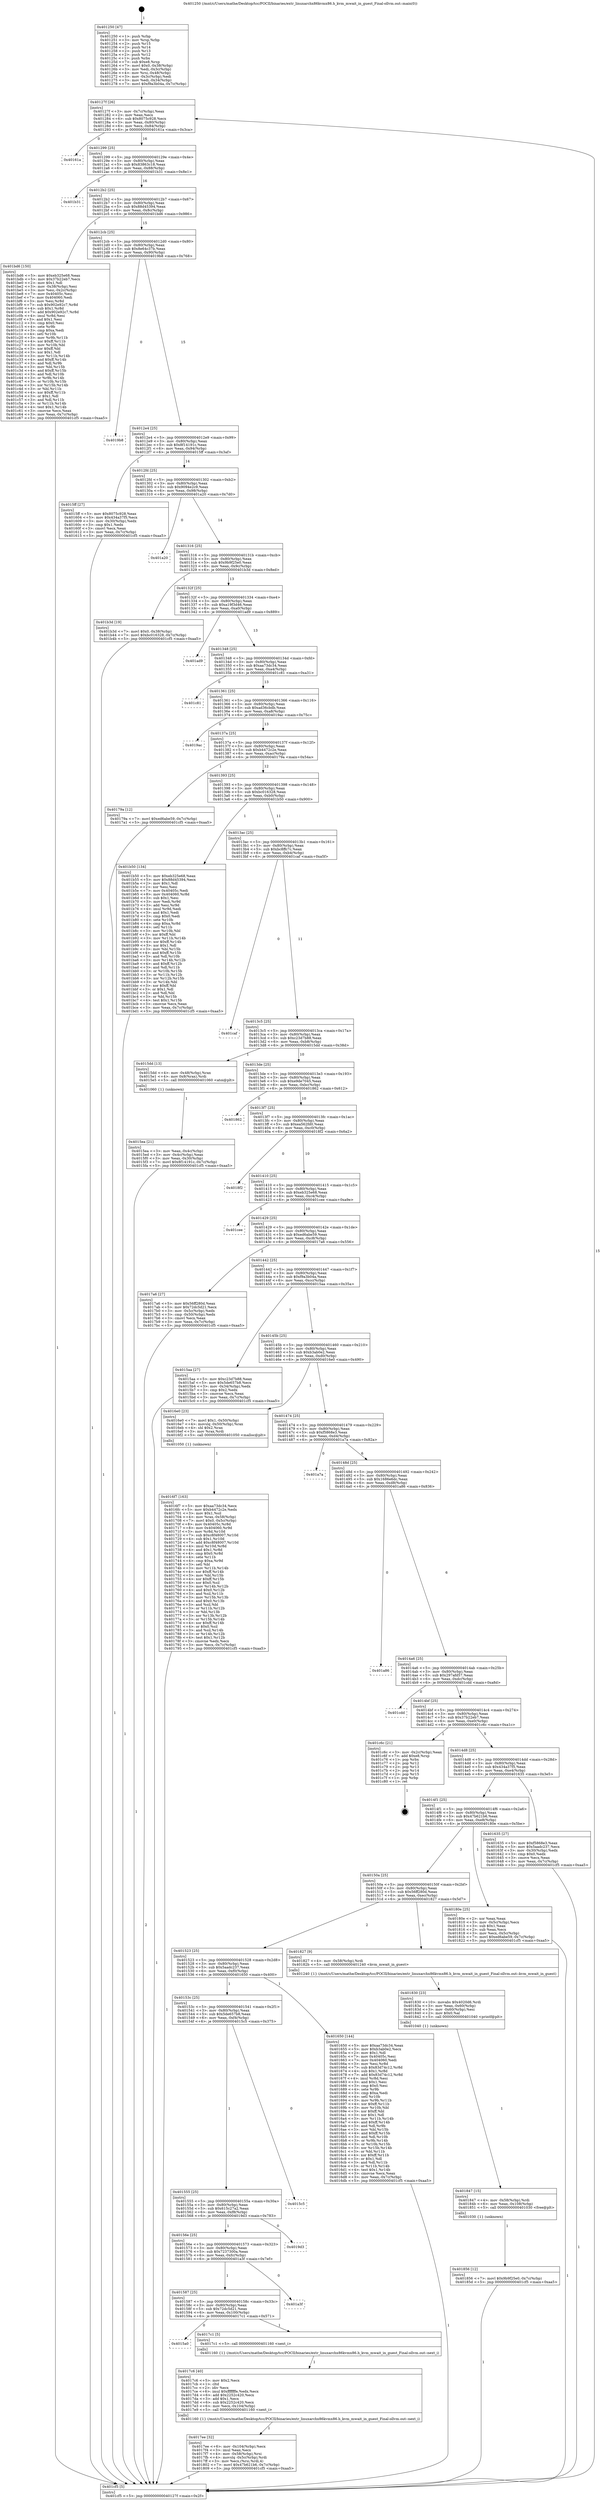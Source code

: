 digraph "0x401250" {
  label = "0x401250 (/mnt/c/Users/mathe/Desktop/tcc/POCII/binaries/extr_linuxarchx86kvmx86.h_kvm_mwait_in_guest_Final-ollvm.out::main(0))"
  labelloc = "t"
  node[shape=record]

  Entry [label="",width=0.3,height=0.3,shape=circle,fillcolor=black,style=filled]
  "0x40127f" [label="{
     0x40127f [26]\l
     | [instrs]\l
     &nbsp;&nbsp;0x40127f \<+3\>: mov -0x7c(%rbp),%eax\l
     &nbsp;&nbsp;0x401282 \<+2\>: mov %eax,%ecx\l
     &nbsp;&nbsp;0x401284 \<+6\>: sub $0x8075c928,%ecx\l
     &nbsp;&nbsp;0x40128a \<+3\>: mov %eax,-0x80(%rbp)\l
     &nbsp;&nbsp;0x40128d \<+6\>: mov %ecx,-0x84(%rbp)\l
     &nbsp;&nbsp;0x401293 \<+6\>: je 000000000040161a \<main+0x3ca\>\l
  }"]
  "0x40161a" [label="{
     0x40161a\l
  }", style=dashed]
  "0x401299" [label="{
     0x401299 [25]\l
     | [instrs]\l
     &nbsp;&nbsp;0x401299 \<+5\>: jmp 000000000040129e \<main+0x4e\>\l
     &nbsp;&nbsp;0x40129e \<+3\>: mov -0x80(%rbp),%eax\l
     &nbsp;&nbsp;0x4012a1 \<+5\>: sub $0x83863c18,%eax\l
     &nbsp;&nbsp;0x4012a6 \<+6\>: mov %eax,-0x88(%rbp)\l
     &nbsp;&nbsp;0x4012ac \<+6\>: je 0000000000401b31 \<main+0x8e1\>\l
  }"]
  Exit [label="",width=0.3,height=0.3,shape=circle,fillcolor=black,style=filled,peripheries=2]
  "0x401b31" [label="{
     0x401b31\l
  }", style=dashed]
  "0x4012b2" [label="{
     0x4012b2 [25]\l
     | [instrs]\l
     &nbsp;&nbsp;0x4012b2 \<+5\>: jmp 00000000004012b7 \<main+0x67\>\l
     &nbsp;&nbsp;0x4012b7 \<+3\>: mov -0x80(%rbp),%eax\l
     &nbsp;&nbsp;0x4012ba \<+5\>: sub $0x88d45394,%eax\l
     &nbsp;&nbsp;0x4012bf \<+6\>: mov %eax,-0x8c(%rbp)\l
     &nbsp;&nbsp;0x4012c5 \<+6\>: je 0000000000401bd6 \<main+0x986\>\l
  }"]
  "0x401856" [label="{
     0x401856 [12]\l
     | [instrs]\l
     &nbsp;&nbsp;0x401856 \<+7\>: movl $0x9b9f25e0,-0x7c(%rbp)\l
     &nbsp;&nbsp;0x40185d \<+5\>: jmp 0000000000401cf5 \<main+0xaa5\>\l
  }"]
  "0x401bd6" [label="{
     0x401bd6 [150]\l
     | [instrs]\l
     &nbsp;&nbsp;0x401bd6 \<+5\>: mov $0xeb325e68,%eax\l
     &nbsp;&nbsp;0x401bdb \<+5\>: mov $0x37b22eb7,%ecx\l
     &nbsp;&nbsp;0x401be0 \<+2\>: mov $0x1,%dl\l
     &nbsp;&nbsp;0x401be2 \<+3\>: mov -0x38(%rbp),%esi\l
     &nbsp;&nbsp;0x401be5 \<+3\>: mov %esi,-0x2c(%rbp)\l
     &nbsp;&nbsp;0x401be8 \<+7\>: mov 0x40405c,%esi\l
     &nbsp;&nbsp;0x401bef \<+7\>: mov 0x404060,%edi\l
     &nbsp;&nbsp;0x401bf6 \<+3\>: mov %esi,%r8d\l
     &nbsp;&nbsp;0x401bf9 \<+7\>: sub $0x902e92c7,%r8d\l
     &nbsp;&nbsp;0x401c00 \<+4\>: sub $0x1,%r8d\l
     &nbsp;&nbsp;0x401c04 \<+7\>: add $0x902e92c7,%r8d\l
     &nbsp;&nbsp;0x401c0b \<+4\>: imul %r8d,%esi\l
     &nbsp;&nbsp;0x401c0f \<+3\>: and $0x1,%esi\l
     &nbsp;&nbsp;0x401c12 \<+3\>: cmp $0x0,%esi\l
     &nbsp;&nbsp;0x401c15 \<+4\>: sete %r9b\l
     &nbsp;&nbsp;0x401c19 \<+3\>: cmp $0xa,%edi\l
     &nbsp;&nbsp;0x401c1c \<+4\>: setl %r10b\l
     &nbsp;&nbsp;0x401c20 \<+3\>: mov %r9b,%r11b\l
     &nbsp;&nbsp;0x401c23 \<+4\>: xor $0xff,%r11b\l
     &nbsp;&nbsp;0x401c27 \<+3\>: mov %r10b,%bl\l
     &nbsp;&nbsp;0x401c2a \<+3\>: xor $0xff,%bl\l
     &nbsp;&nbsp;0x401c2d \<+3\>: xor $0x1,%dl\l
     &nbsp;&nbsp;0x401c30 \<+3\>: mov %r11b,%r14b\l
     &nbsp;&nbsp;0x401c33 \<+4\>: and $0xff,%r14b\l
     &nbsp;&nbsp;0x401c37 \<+3\>: and %dl,%r9b\l
     &nbsp;&nbsp;0x401c3a \<+3\>: mov %bl,%r15b\l
     &nbsp;&nbsp;0x401c3d \<+4\>: and $0xff,%r15b\l
     &nbsp;&nbsp;0x401c41 \<+3\>: and %dl,%r10b\l
     &nbsp;&nbsp;0x401c44 \<+3\>: or %r9b,%r14b\l
     &nbsp;&nbsp;0x401c47 \<+3\>: or %r10b,%r15b\l
     &nbsp;&nbsp;0x401c4a \<+3\>: xor %r15b,%r14b\l
     &nbsp;&nbsp;0x401c4d \<+3\>: or %bl,%r11b\l
     &nbsp;&nbsp;0x401c50 \<+4\>: xor $0xff,%r11b\l
     &nbsp;&nbsp;0x401c54 \<+3\>: or $0x1,%dl\l
     &nbsp;&nbsp;0x401c57 \<+3\>: and %dl,%r11b\l
     &nbsp;&nbsp;0x401c5a \<+3\>: or %r11b,%r14b\l
     &nbsp;&nbsp;0x401c5d \<+4\>: test $0x1,%r14b\l
     &nbsp;&nbsp;0x401c61 \<+3\>: cmovne %ecx,%eax\l
     &nbsp;&nbsp;0x401c64 \<+3\>: mov %eax,-0x7c(%rbp)\l
     &nbsp;&nbsp;0x401c67 \<+5\>: jmp 0000000000401cf5 \<main+0xaa5\>\l
  }"]
  "0x4012cb" [label="{
     0x4012cb [25]\l
     | [instrs]\l
     &nbsp;&nbsp;0x4012cb \<+5\>: jmp 00000000004012d0 \<main+0x80\>\l
     &nbsp;&nbsp;0x4012d0 \<+3\>: mov -0x80(%rbp),%eax\l
     &nbsp;&nbsp;0x4012d3 \<+5\>: sub $0x8e64c37b,%eax\l
     &nbsp;&nbsp;0x4012d8 \<+6\>: mov %eax,-0x90(%rbp)\l
     &nbsp;&nbsp;0x4012de \<+6\>: je 00000000004019b8 \<main+0x768\>\l
  }"]
  "0x401847" [label="{
     0x401847 [15]\l
     | [instrs]\l
     &nbsp;&nbsp;0x401847 \<+4\>: mov -0x58(%rbp),%rdi\l
     &nbsp;&nbsp;0x40184b \<+6\>: mov %eax,-0x108(%rbp)\l
     &nbsp;&nbsp;0x401851 \<+5\>: call 0000000000401030 \<free@plt\>\l
     | [calls]\l
     &nbsp;&nbsp;0x401030 \{1\} (unknown)\l
  }"]
  "0x4019b8" [label="{
     0x4019b8\l
  }", style=dashed]
  "0x4012e4" [label="{
     0x4012e4 [25]\l
     | [instrs]\l
     &nbsp;&nbsp;0x4012e4 \<+5\>: jmp 00000000004012e9 \<main+0x99\>\l
     &nbsp;&nbsp;0x4012e9 \<+3\>: mov -0x80(%rbp),%eax\l
     &nbsp;&nbsp;0x4012ec \<+5\>: sub $0x8f14191c,%eax\l
     &nbsp;&nbsp;0x4012f1 \<+6\>: mov %eax,-0x94(%rbp)\l
     &nbsp;&nbsp;0x4012f7 \<+6\>: je 00000000004015ff \<main+0x3af\>\l
  }"]
  "0x401830" [label="{
     0x401830 [23]\l
     | [instrs]\l
     &nbsp;&nbsp;0x401830 \<+10\>: movabs $0x4020d6,%rdi\l
     &nbsp;&nbsp;0x40183a \<+3\>: mov %eax,-0x60(%rbp)\l
     &nbsp;&nbsp;0x40183d \<+3\>: mov -0x60(%rbp),%esi\l
     &nbsp;&nbsp;0x401840 \<+2\>: mov $0x0,%al\l
     &nbsp;&nbsp;0x401842 \<+5\>: call 0000000000401040 \<printf@plt\>\l
     | [calls]\l
     &nbsp;&nbsp;0x401040 \{1\} (unknown)\l
  }"]
  "0x4015ff" [label="{
     0x4015ff [27]\l
     | [instrs]\l
     &nbsp;&nbsp;0x4015ff \<+5\>: mov $0x8075c928,%eax\l
     &nbsp;&nbsp;0x401604 \<+5\>: mov $0x434a37f5,%ecx\l
     &nbsp;&nbsp;0x401609 \<+3\>: mov -0x30(%rbp),%edx\l
     &nbsp;&nbsp;0x40160c \<+3\>: cmp $0x1,%edx\l
     &nbsp;&nbsp;0x40160f \<+3\>: cmovl %ecx,%eax\l
     &nbsp;&nbsp;0x401612 \<+3\>: mov %eax,-0x7c(%rbp)\l
     &nbsp;&nbsp;0x401615 \<+5\>: jmp 0000000000401cf5 \<main+0xaa5\>\l
  }"]
  "0x4012fd" [label="{
     0x4012fd [25]\l
     | [instrs]\l
     &nbsp;&nbsp;0x4012fd \<+5\>: jmp 0000000000401302 \<main+0xb2\>\l
     &nbsp;&nbsp;0x401302 \<+3\>: mov -0x80(%rbp),%eax\l
     &nbsp;&nbsp;0x401305 \<+5\>: sub $0x9094e2c9,%eax\l
     &nbsp;&nbsp;0x40130a \<+6\>: mov %eax,-0x98(%rbp)\l
     &nbsp;&nbsp;0x401310 \<+6\>: je 0000000000401a20 \<main+0x7d0\>\l
  }"]
  "0x4017ee" [label="{
     0x4017ee [32]\l
     | [instrs]\l
     &nbsp;&nbsp;0x4017ee \<+6\>: mov -0x104(%rbp),%ecx\l
     &nbsp;&nbsp;0x4017f4 \<+3\>: imul %eax,%ecx\l
     &nbsp;&nbsp;0x4017f7 \<+4\>: mov -0x58(%rbp),%rsi\l
     &nbsp;&nbsp;0x4017fb \<+4\>: movslq -0x5c(%rbp),%rdi\l
     &nbsp;&nbsp;0x4017ff \<+3\>: mov %ecx,(%rsi,%rdi,4)\l
     &nbsp;&nbsp;0x401802 \<+7\>: movl $0x47b621b6,-0x7c(%rbp)\l
     &nbsp;&nbsp;0x401809 \<+5\>: jmp 0000000000401cf5 \<main+0xaa5\>\l
  }"]
  "0x401a20" [label="{
     0x401a20\l
  }", style=dashed]
  "0x401316" [label="{
     0x401316 [25]\l
     | [instrs]\l
     &nbsp;&nbsp;0x401316 \<+5\>: jmp 000000000040131b \<main+0xcb\>\l
     &nbsp;&nbsp;0x40131b \<+3\>: mov -0x80(%rbp),%eax\l
     &nbsp;&nbsp;0x40131e \<+5\>: sub $0x9b9f25e0,%eax\l
     &nbsp;&nbsp;0x401323 \<+6\>: mov %eax,-0x9c(%rbp)\l
     &nbsp;&nbsp;0x401329 \<+6\>: je 0000000000401b3d \<main+0x8ed\>\l
  }"]
  "0x4017c6" [label="{
     0x4017c6 [40]\l
     | [instrs]\l
     &nbsp;&nbsp;0x4017c6 \<+5\>: mov $0x2,%ecx\l
     &nbsp;&nbsp;0x4017cb \<+1\>: cltd\l
     &nbsp;&nbsp;0x4017cc \<+2\>: idiv %ecx\l
     &nbsp;&nbsp;0x4017ce \<+6\>: imul $0xfffffffe,%edx,%ecx\l
     &nbsp;&nbsp;0x4017d4 \<+6\>: add $0x2252c420,%ecx\l
     &nbsp;&nbsp;0x4017da \<+3\>: add $0x1,%ecx\l
     &nbsp;&nbsp;0x4017dd \<+6\>: sub $0x2252c420,%ecx\l
     &nbsp;&nbsp;0x4017e3 \<+6\>: mov %ecx,-0x104(%rbp)\l
     &nbsp;&nbsp;0x4017e9 \<+5\>: call 0000000000401160 \<next_i\>\l
     | [calls]\l
     &nbsp;&nbsp;0x401160 \{1\} (/mnt/c/Users/mathe/Desktop/tcc/POCII/binaries/extr_linuxarchx86kvmx86.h_kvm_mwait_in_guest_Final-ollvm.out::next_i)\l
  }"]
  "0x401b3d" [label="{
     0x401b3d [19]\l
     | [instrs]\l
     &nbsp;&nbsp;0x401b3d \<+7\>: movl $0x0,-0x38(%rbp)\l
     &nbsp;&nbsp;0x401b44 \<+7\>: movl $0xbc016328,-0x7c(%rbp)\l
     &nbsp;&nbsp;0x401b4b \<+5\>: jmp 0000000000401cf5 \<main+0xaa5\>\l
  }"]
  "0x40132f" [label="{
     0x40132f [25]\l
     | [instrs]\l
     &nbsp;&nbsp;0x40132f \<+5\>: jmp 0000000000401334 \<main+0xe4\>\l
     &nbsp;&nbsp;0x401334 \<+3\>: mov -0x80(%rbp),%eax\l
     &nbsp;&nbsp;0x401337 \<+5\>: sub $0xa19f3d46,%eax\l
     &nbsp;&nbsp;0x40133c \<+6\>: mov %eax,-0xa0(%rbp)\l
     &nbsp;&nbsp;0x401342 \<+6\>: je 0000000000401ad9 \<main+0x889\>\l
  }"]
  "0x4015a0" [label="{
     0x4015a0\l
  }", style=dashed]
  "0x401ad9" [label="{
     0x401ad9\l
  }", style=dashed]
  "0x401348" [label="{
     0x401348 [25]\l
     | [instrs]\l
     &nbsp;&nbsp;0x401348 \<+5\>: jmp 000000000040134d \<main+0xfd\>\l
     &nbsp;&nbsp;0x40134d \<+3\>: mov -0x80(%rbp),%eax\l
     &nbsp;&nbsp;0x401350 \<+5\>: sub $0xaa73dc34,%eax\l
     &nbsp;&nbsp;0x401355 \<+6\>: mov %eax,-0xa4(%rbp)\l
     &nbsp;&nbsp;0x40135b \<+6\>: je 0000000000401c81 \<main+0xa31\>\l
  }"]
  "0x4017c1" [label="{
     0x4017c1 [5]\l
     | [instrs]\l
     &nbsp;&nbsp;0x4017c1 \<+5\>: call 0000000000401160 \<next_i\>\l
     | [calls]\l
     &nbsp;&nbsp;0x401160 \{1\} (/mnt/c/Users/mathe/Desktop/tcc/POCII/binaries/extr_linuxarchx86kvmx86.h_kvm_mwait_in_guest_Final-ollvm.out::next_i)\l
  }"]
  "0x401c81" [label="{
     0x401c81\l
  }", style=dashed]
  "0x401361" [label="{
     0x401361 [25]\l
     | [instrs]\l
     &nbsp;&nbsp;0x401361 \<+5\>: jmp 0000000000401366 \<main+0x116\>\l
     &nbsp;&nbsp;0x401366 \<+3\>: mov -0x80(%rbp),%eax\l
     &nbsp;&nbsp;0x401369 \<+5\>: sub $0xad36cbdb,%eax\l
     &nbsp;&nbsp;0x40136e \<+6\>: mov %eax,-0xa8(%rbp)\l
     &nbsp;&nbsp;0x401374 \<+6\>: je 00000000004019ac \<main+0x75c\>\l
  }"]
  "0x401587" [label="{
     0x401587 [25]\l
     | [instrs]\l
     &nbsp;&nbsp;0x401587 \<+5\>: jmp 000000000040158c \<main+0x33c\>\l
     &nbsp;&nbsp;0x40158c \<+3\>: mov -0x80(%rbp),%eax\l
     &nbsp;&nbsp;0x40158f \<+5\>: sub $0x72dc5d21,%eax\l
     &nbsp;&nbsp;0x401594 \<+6\>: mov %eax,-0x100(%rbp)\l
     &nbsp;&nbsp;0x40159a \<+6\>: je 00000000004017c1 \<main+0x571\>\l
  }"]
  "0x4019ac" [label="{
     0x4019ac\l
  }", style=dashed]
  "0x40137a" [label="{
     0x40137a [25]\l
     | [instrs]\l
     &nbsp;&nbsp;0x40137a \<+5\>: jmp 000000000040137f \<main+0x12f\>\l
     &nbsp;&nbsp;0x40137f \<+3\>: mov -0x80(%rbp),%eax\l
     &nbsp;&nbsp;0x401382 \<+5\>: sub $0xb4472c2e,%eax\l
     &nbsp;&nbsp;0x401387 \<+6\>: mov %eax,-0xac(%rbp)\l
     &nbsp;&nbsp;0x40138d \<+6\>: je 000000000040179a \<main+0x54a\>\l
  }"]
  "0x401a3f" [label="{
     0x401a3f\l
  }", style=dashed]
  "0x40179a" [label="{
     0x40179a [12]\l
     | [instrs]\l
     &nbsp;&nbsp;0x40179a \<+7\>: movl $0xed6abe59,-0x7c(%rbp)\l
     &nbsp;&nbsp;0x4017a1 \<+5\>: jmp 0000000000401cf5 \<main+0xaa5\>\l
  }"]
  "0x401393" [label="{
     0x401393 [25]\l
     | [instrs]\l
     &nbsp;&nbsp;0x401393 \<+5\>: jmp 0000000000401398 \<main+0x148\>\l
     &nbsp;&nbsp;0x401398 \<+3\>: mov -0x80(%rbp),%eax\l
     &nbsp;&nbsp;0x40139b \<+5\>: sub $0xbc016328,%eax\l
     &nbsp;&nbsp;0x4013a0 \<+6\>: mov %eax,-0xb0(%rbp)\l
     &nbsp;&nbsp;0x4013a6 \<+6\>: je 0000000000401b50 \<main+0x900\>\l
  }"]
  "0x40156e" [label="{
     0x40156e [25]\l
     | [instrs]\l
     &nbsp;&nbsp;0x40156e \<+5\>: jmp 0000000000401573 \<main+0x323\>\l
     &nbsp;&nbsp;0x401573 \<+3\>: mov -0x80(%rbp),%eax\l
     &nbsp;&nbsp;0x401576 \<+5\>: sub $0x7237300a,%eax\l
     &nbsp;&nbsp;0x40157b \<+6\>: mov %eax,-0xfc(%rbp)\l
     &nbsp;&nbsp;0x401581 \<+6\>: je 0000000000401a3f \<main+0x7ef\>\l
  }"]
  "0x401b50" [label="{
     0x401b50 [134]\l
     | [instrs]\l
     &nbsp;&nbsp;0x401b50 \<+5\>: mov $0xeb325e68,%eax\l
     &nbsp;&nbsp;0x401b55 \<+5\>: mov $0x88d45394,%ecx\l
     &nbsp;&nbsp;0x401b5a \<+2\>: mov $0x1,%dl\l
     &nbsp;&nbsp;0x401b5c \<+2\>: xor %esi,%esi\l
     &nbsp;&nbsp;0x401b5e \<+7\>: mov 0x40405c,%edi\l
     &nbsp;&nbsp;0x401b65 \<+8\>: mov 0x404060,%r8d\l
     &nbsp;&nbsp;0x401b6d \<+3\>: sub $0x1,%esi\l
     &nbsp;&nbsp;0x401b70 \<+3\>: mov %edi,%r9d\l
     &nbsp;&nbsp;0x401b73 \<+3\>: add %esi,%r9d\l
     &nbsp;&nbsp;0x401b76 \<+4\>: imul %r9d,%edi\l
     &nbsp;&nbsp;0x401b7a \<+3\>: and $0x1,%edi\l
     &nbsp;&nbsp;0x401b7d \<+3\>: cmp $0x0,%edi\l
     &nbsp;&nbsp;0x401b80 \<+4\>: sete %r10b\l
     &nbsp;&nbsp;0x401b84 \<+4\>: cmp $0xa,%r8d\l
     &nbsp;&nbsp;0x401b88 \<+4\>: setl %r11b\l
     &nbsp;&nbsp;0x401b8c \<+3\>: mov %r10b,%bl\l
     &nbsp;&nbsp;0x401b8f \<+3\>: xor $0xff,%bl\l
     &nbsp;&nbsp;0x401b92 \<+3\>: mov %r11b,%r14b\l
     &nbsp;&nbsp;0x401b95 \<+4\>: xor $0xff,%r14b\l
     &nbsp;&nbsp;0x401b99 \<+3\>: xor $0x1,%dl\l
     &nbsp;&nbsp;0x401b9c \<+3\>: mov %bl,%r15b\l
     &nbsp;&nbsp;0x401b9f \<+4\>: and $0xff,%r15b\l
     &nbsp;&nbsp;0x401ba3 \<+3\>: and %dl,%r10b\l
     &nbsp;&nbsp;0x401ba6 \<+3\>: mov %r14b,%r12b\l
     &nbsp;&nbsp;0x401ba9 \<+4\>: and $0xff,%r12b\l
     &nbsp;&nbsp;0x401bad \<+3\>: and %dl,%r11b\l
     &nbsp;&nbsp;0x401bb0 \<+3\>: or %r10b,%r15b\l
     &nbsp;&nbsp;0x401bb3 \<+3\>: or %r11b,%r12b\l
     &nbsp;&nbsp;0x401bb6 \<+3\>: xor %r12b,%r15b\l
     &nbsp;&nbsp;0x401bb9 \<+3\>: or %r14b,%bl\l
     &nbsp;&nbsp;0x401bbc \<+3\>: xor $0xff,%bl\l
     &nbsp;&nbsp;0x401bbf \<+3\>: or $0x1,%dl\l
     &nbsp;&nbsp;0x401bc2 \<+2\>: and %dl,%bl\l
     &nbsp;&nbsp;0x401bc4 \<+3\>: or %bl,%r15b\l
     &nbsp;&nbsp;0x401bc7 \<+4\>: test $0x1,%r15b\l
     &nbsp;&nbsp;0x401bcb \<+3\>: cmovne %ecx,%eax\l
     &nbsp;&nbsp;0x401bce \<+3\>: mov %eax,-0x7c(%rbp)\l
     &nbsp;&nbsp;0x401bd1 \<+5\>: jmp 0000000000401cf5 \<main+0xaa5\>\l
  }"]
  "0x4013ac" [label="{
     0x4013ac [25]\l
     | [instrs]\l
     &nbsp;&nbsp;0x4013ac \<+5\>: jmp 00000000004013b1 \<main+0x161\>\l
     &nbsp;&nbsp;0x4013b1 \<+3\>: mov -0x80(%rbp),%eax\l
     &nbsp;&nbsp;0x4013b4 \<+5\>: sub $0xbc8ffc7c,%eax\l
     &nbsp;&nbsp;0x4013b9 \<+6\>: mov %eax,-0xb4(%rbp)\l
     &nbsp;&nbsp;0x4013bf \<+6\>: je 0000000000401caf \<main+0xa5f\>\l
  }"]
  "0x4019d3" [label="{
     0x4019d3\l
  }", style=dashed]
  "0x401caf" [label="{
     0x401caf\l
  }", style=dashed]
  "0x4013c5" [label="{
     0x4013c5 [25]\l
     | [instrs]\l
     &nbsp;&nbsp;0x4013c5 \<+5\>: jmp 00000000004013ca \<main+0x17a\>\l
     &nbsp;&nbsp;0x4013ca \<+3\>: mov -0x80(%rbp),%eax\l
     &nbsp;&nbsp;0x4013cd \<+5\>: sub $0xc23d7b88,%eax\l
     &nbsp;&nbsp;0x4013d2 \<+6\>: mov %eax,-0xb8(%rbp)\l
     &nbsp;&nbsp;0x4013d8 \<+6\>: je 00000000004015dd \<main+0x38d\>\l
  }"]
  "0x401555" [label="{
     0x401555 [25]\l
     | [instrs]\l
     &nbsp;&nbsp;0x401555 \<+5\>: jmp 000000000040155a \<main+0x30a\>\l
     &nbsp;&nbsp;0x40155a \<+3\>: mov -0x80(%rbp),%eax\l
     &nbsp;&nbsp;0x40155d \<+5\>: sub $0x615c27a2,%eax\l
     &nbsp;&nbsp;0x401562 \<+6\>: mov %eax,-0xf8(%rbp)\l
     &nbsp;&nbsp;0x401568 \<+6\>: je 00000000004019d3 \<main+0x783\>\l
  }"]
  "0x4015dd" [label="{
     0x4015dd [13]\l
     | [instrs]\l
     &nbsp;&nbsp;0x4015dd \<+4\>: mov -0x48(%rbp),%rax\l
     &nbsp;&nbsp;0x4015e1 \<+4\>: mov 0x8(%rax),%rdi\l
     &nbsp;&nbsp;0x4015e5 \<+5\>: call 0000000000401060 \<atoi@plt\>\l
     | [calls]\l
     &nbsp;&nbsp;0x401060 \{1\} (unknown)\l
  }"]
  "0x4013de" [label="{
     0x4013de [25]\l
     | [instrs]\l
     &nbsp;&nbsp;0x4013de \<+5\>: jmp 00000000004013e3 \<main+0x193\>\l
     &nbsp;&nbsp;0x4013e3 \<+3\>: mov -0x80(%rbp),%eax\l
     &nbsp;&nbsp;0x4013e6 \<+5\>: sub $0xe9de7045,%eax\l
     &nbsp;&nbsp;0x4013eb \<+6\>: mov %eax,-0xbc(%rbp)\l
     &nbsp;&nbsp;0x4013f1 \<+6\>: je 0000000000401862 \<main+0x612\>\l
  }"]
  "0x4015c5" [label="{
     0x4015c5\l
  }", style=dashed]
  "0x401862" [label="{
     0x401862\l
  }", style=dashed]
  "0x4013f7" [label="{
     0x4013f7 [25]\l
     | [instrs]\l
     &nbsp;&nbsp;0x4013f7 \<+5\>: jmp 00000000004013fc \<main+0x1ac\>\l
     &nbsp;&nbsp;0x4013fc \<+3\>: mov -0x80(%rbp),%eax\l
     &nbsp;&nbsp;0x4013ff \<+5\>: sub $0xea562fd0,%eax\l
     &nbsp;&nbsp;0x401404 \<+6\>: mov %eax,-0xc0(%rbp)\l
     &nbsp;&nbsp;0x40140a \<+6\>: je 00000000004018f2 \<main+0x6a2\>\l
  }"]
  "0x4016f7" [label="{
     0x4016f7 [163]\l
     | [instrs]\l
     &nbsp;&nbsp;0x4016f7 \<+5\>: mov $0xaa73dc34,%ecx\l
     &nbsp;&nbsp;0x4016fc \<+5\>: mov $0xb4472c2e,%edx\l
     &nbsp;&nbsp;0x401701 \<+3\>: mov $0x1,%sil\l
     &nbsp;&nbsp;0x401704 \<+4\>: mov %rax,-0x58(%rbp)\l
     &nbsp;&nbsp;0x401708 \<+7\>: movl $0x0,-0x5c(%rbp)\l
     &nbsp;&nbsp;0x40170f \<+8\>: mov 0x40405c,%r8d\l
     &nbsp;&nbsp;0x401717 \<+8\>: mov 0x404060,%r9d\l
     &nbsp;&nbsp;0x40171f \<+3\>: mov %r8d,%r10d\l
     &nbsp;&nbsp;0x401722 \<+7\>: sub $0xc8f48007,%r10d\l
     &nbsp;&nbsp;0x401729 \<+4\>: sub $0x1,%r10d\l
     &nbsp;&nbsp;0x40172d \<+7\>: add $0xc8f48007,%r10d\l
     &nbsp;&nbsp;0x401734 \<+4\>: imul %r10d,%r8d\l
     &nbsp;&nbsp;0x401738 \<+4\>: and $0x1,%r8d\l
     &nbsp;&nbsp;0x40173c \<+4\>: cmp $0x0,%r8d\l
     &nbsp;&nbsp;0x401740 \<+4\>: sete %r11b\l
     &nbsp;&nbsp;0x401744 \<+4\>: cmp $0xa,%r9d\l
     &nbsp;&nbsp;0x401748 \<+3\>: setl %bl\l
     &nbsp;&nbsp;0x40174b \<+3\>: mov %r11b,%r14b\l
     &nbsp;&nbsp;0x40174e \<+4\>: xor $0xff,%r14b\l
     &nbsp;&nbsp;0x401752 \<+3\>: mov %bl,%r15b\l
     &nbsp;&nbsp;0x401755 \<+4\>: xor $0xff,%r15b\l
     &nbsp;&nbsp;0x401759 \<+4\>: xor $0x0,%sil\l
     &nbsp;&nbsp;0x40175d \<+3\>: mov %r14b,%r12b\l
     &nbsp;&nbsp;0x401760 \<+4\>: and $0x0,%r12b\l
     &nbsp;&nbsp;0x401764 \<+3\>: and %sil,%r11b\l
     &nbsp;&nbsp;0x401767 \<+3\>: mov %r15b,%r13b\l
     &nbsp;&nbsp;0x40176a \<+4\>: and $0x0,%r13b\l
     &nbsp;&nbsp;0x40176e \<+3\>: and %sil,%bl\l
     &nbsp;&nbsp;0x401771 \<+3\>: or %r11b,%r12b\l
     &nbsp;&nbsp;0x401774 \<+3\>: or %bl,%r13b\l
     &nbsp;&nbsp;0x401777 \<+3\>: xor %r13b,%r12b\l
     &nbsp;&nbsp;0x40177a \<+3\>: or %r15b,%r14b\l
     &nbsp;&nbsp;0x40177d \<+4\>: xor $0xff,%r14b\l
     &nbsp;&nbsp;0x401781 \<+4\>: or $0x0,%sil\l
     &nbsp;&nbsp;0x401785 \<+3\>: and %sil,%r14b\l
     &nbsp;&nbsp;0x401788 \<+3\>: or %r14b,%r12b\l
     &nbsp;&nbsp;0x40178b \<+4\>: test $0x1,%r12b\l
     &nbsp;&nbsp;0x40178f \<+3\>: cmovne %edx,%ecx\l
     &nbsp;&nbsp;0x401792 \<+3\>: mov %ecx,-0x7c(%rbp)\l
     &nbsp;&nbsp;0x401795 \<+5\>: jmp 0000000000401cf5 \<main+0xaa5\>\l
  }"]
  "0x4018f2" [label="{
     0x4018f2\l
  }", style=dashed]
  "0x401410" [label="{
     0x401410 [25]\l
     | [instrs]\l
     &nbsp;&nbsp;0x401410 \<+5\>: jmp 0000000000401415 \<main+0x1c5\>\l
     &nbsp;&nbsp;0x401415 \<+3\>: mov -0x80(%rbp),%eax\l
     &nbsp;&nbsp;0x401418 \<+5\>: sub $0xeb325e68,%eax\l
     &nbsp;&nbsp;0x40141d \<+6\>: mov %eax,-0xc4(%rbp)\l
     &nbsp;&nbsp;0x401423 \<+6\>: je 0000000000401cee \<main+0xa9e\>\l
  }"]
  "0x40153c" [label="{
     0x40153c [25]\l
     | [instrs]\l
     &nbsp;&nbsp;0x40153c \<+5\>: jmp 0000000000401541 \<main+0x2f1\>\l
     &nbsp;&nbsp;0x401541 \<+3\>: mov -0x80(%rbp),%eax\l
     &nbsp;&nbsp;0x401544 \<+5\>: sub $0x5de657b8,%eax\l
     &nbsp;&nbsp;0x401549 \<+6\>: mov %eax,-0xf4(%rbp)\l
     &nbsp;&nbsp;0x40154f \<+6\>: je 00000000004015c5 \<main+0x375\>\l
  }"]
  "0x401cee" [label="{
     0x401cee\l
  }", style=dashed]
  "0x401429" [label="{
     0x401429 [25]\l
     | [instrs]\l
     &nbsp;&nbsp;0x401429 \<+5\>: jmp 000000000040142e \<main+0x1de\>\l
     &nbsp;&nbsp;0x40142e \<+3\>: mov -0x80(%rbp),%eax\l
     &nbsp;&nbsp;0x401431 \<+5\>: sub $0xed6abe59,%eax\l
     &nbsp;&nbsp;0x401436 \<+6\>: mov %eax,-0xc8(%rbp)\l
     &nbsp;&nbsp;0x40143c \<+6\>: je 00000000004017a6 \<main+0x556\>\l
  }"]
  "0x401650" [label="{
     0x401650 [144]\l
     | [instrs]\l
     &nbsp;&nbsp;0x401650 \<+5\>: mov $0xaa73dc34,%eax\l
     &nbsp;&nbsp;0x401655 \<+5\>: mov $0xb3ab0e2,%ecx\l
     &nbsp;&nbsp;0x40165a \<+2\>: mov $0x1,%dl\l
     &nbsp;&nbsp;0x40165c \<+7\>: mov 0x40405c,%esi\l
     &nbsp;&nbsp;0x401663 \<+7\>: mov 0x404060,%edi\l
     &nbsp;&nbsp;0x40166a \<+3\>: mov %esi,%r8d\l
     &nbsp;&nbsp;0x40166d \<+7\>: sub $0x83d74c12,%r8d\l
     &nbsp;&nbsp;0x401674 \<+4\>: sub $0x1,%r8d\l
     &nbsp;&nbsp;0x401678 \<+7\>: add $0x83d74c12,%r8d\l
     &nbsp;&nbsp;0x40167f \<+4\>: imul %r8d,%esi\l
     &nbsp;&nbsp;0x401683 \<+3\>: and $0x1,%esi\l
     &nbsp;&nbsp;0x401686 \<+3\>: cmp $0x0,%esi\l
     &nbsp;&nbsp;0x401689 \<+4\>: sete %r9b\l
     &nbsp;&nbsp;0x40168d \<+3\>: cmp $0xa,%edi\l
     &nbsp;&nbsp;0x401690 \<+4\>: setl %r10b\l
     &nbsp;&nbsp;0x401694 \<+3\>: mov %r9b,%r11b\l
     &nbsp;&nbsp;0x401697 \<+4\>: xor $0xff,%r11b\l
     &nbsp;&nbsp;0x40169b \<+3\>: mov %r10b,%bl\l
     &nbsp;&nbsp;0x40169e \<+3\>: xor $0xff,%bl\l
     &nbsp;&nbsp;0x4016a1 \<+3\>: xor $0x1,%dl\l
     &nbsp;&nbsp;0x4016a4 \<+3\>: mov %r11b,%r14b\l
     &nbsp;&nbsp;0x4016a7 \<+4\>: and $0xff,%r14b\l
     &nbsp;&nbsp;0x4016ab \<+3\>: and %dl,%r9b\l
     &nbsp;&nbsp;0x4016ae \<+3\>: mov %bl,%r15b\l
     &nbsp;&nbsp;0x4016b1 \<+4\>: and $0xff,%r15b\l
     &nbsp;&nbsp;0x4016b5 \<+3\>: and %dl,%r10b\l
     &nbsp;&nbsp;0x4016b8 \<+3\>: or %r9b,%r14b\l
     &nbsp;&nbsp;0x4016bb \<+3\>: or %r10b,%r15b\l
     &nbsp;&nbsp;0x4016be \<+3\>: xor %r15b,%r14b\l
     &nbsp;&nbsp;0x4016c1 \<+3\>: or %bl,%r11b\l
     &nbsp;&nbsp;0x4016c4 \<+4\>: xor $0xff,%r11b\l
     &nbsp;&nbsp;0x4016c8 \<+3\>: or $0x1,%dl\l
     &nbsp;&nbsp;0x4016cb \<+3\>: and %dl,%r11b\l
     &nbsp;&nbsp;0x4016ce \<+3\>: or %r11b,%r14b\l
     &nbsp;&nbsp;0x4016d1 \<+4\>: test $0x1,%r14b\l
     &nbsp;&nbsp;0x4016d5 \<+3\>: cmovne %ecx,%eax\l
     &nbsp;&nbsp;0x4016d8 \<+3\>: mov %eax,-0x7c(%rbp)\l
     &nbsp;&nbsp;0x4016db \<+5\>: jmp 0000000000401cf5 \<main+0xaa5\>\l
  }"]
  "0x4017a6" [label="{
     0x4017a6 [27]\l
     | [instrs]\l
     &nbsp;&nbsp;0x4017a6 \<+5\>: mov $0x56ff280d,%eax\l
     &nbsp;&nbsp;0x4017ab \<+5\>: mov $0x72dc5d21,%ecx\l
     &nbsp;&nbsp;0x4017b0 \<+3\>: mov -0x5c(%rbp),%edx\l
     &nbsp;&nbsp;0x4017b3 \<+3\>: cmp -0x50(%rbp),%edx\l
     &nbsp;&nbsp;0x4017b6 \<+3\>: cmovl %ecx,%eax\l
     &nbsp;&nbsp;0x4017b9 \<+3\>: mov %eax,-0x7c(%rbp)\l
     &nbsp;&nbsp;0x4017bc \<+5\>: jmp 0000000000401cf5 \<main+0xaa5\>\l
  }"]
  "0x401442" [label="{
     0x401442 [25]\l
     | [instrs]\l
     &nbsp;&nbsp;0x401442 \<+5\>: jmp 0000000000401447 \<main+0x1f7\>\l
     &nbsp;&nbsp;0x401447 \<+3\>: mov -0x80(%rbp),%eax\l
     &nbsp;&nbsp;0x40144a \<+5\>: sub $0xf9a3b04a,%eax\l
     &nbsp;&nbsp;0x40144f \<+6\>: mov %eax,-0xcc(%rbp)\l
     &nbsp;&nbsp;0x401455 \<+6\>: je 00000000004015aa \<main+0x35a\>\l
  }"]
  "0x401523" [label="{
     0x401523 [25]\l
     | [instrs]\l
     &nbsp;&nbsp;0x401523 \<+5\>: jmp 0000000000401528 \<main+0x2d8\>\l
     &nbsp;&nbsp;0x401528 \<+3\>: mov -0x80(%rbp),%eax\l
     &nbsp;&nbsp;0x40152b \<+5\>: sub $0x5aadc237,%eax\l
     &nbsp;&nbsp;0x401530 \<+6\>: mov %eax,-0xf0(%rbp)\l
     &nbsp;&nbsp;0x401536 \<+6\>: je 0000000000401650 \<main+0x400\>\l
  }"]
  "0x4015aa" [label="{
     0x4015aa [27]\l
     | [instrs]\l
     &nbsp;&nbsp;0x4015aa \<+5\>: mov $0xc23d7b88,%eax\l
     &nbsp;&nbsp;0x4015af \<+5\>: mov $0x5de657b8,%ecx\l
     &nbsp;&nbsp;0x4015b4 \<+3\>: mov -0x34(%rbp),%edx\l
     &nbsp;&nbsp;0x4015b7 \<+3\>: cmp $0x2,%edx\l
     &nbsp;&nbsp;0x4015ba \<+3\>: cmovne %ecx,%eax\l
     &nbsp;&nbsp;0x4015bd \<+3\>: mov %eax,-0x7c(%rbp)\l
     &nbsp;&nbsp;0x4015c0 \<+5\>: jmp 0000000000401cf5 \<main+0xaa5\>\l
  }"]
  "0x40145b" [label="{
     0x40145b [25]\l
     | [instrs]\l
     &nbsp;&nbsp;0x40145b \<+5\>: jmp 0000000000401460 \<main+0x210\>\l
     &nbsp;&nbsp;0x401460 \<+3\>: mov -0x80(%rbp),%eax\l
     &nbsp;&nbsp;0x401463 \<+5\>: sub $0xb3ab0e2,%eax\l
     &nbsp;&nbsp;0x401468 \<+6\>: mov %eax,-0xd0(%rbp)\l
     &nbsp;&nbsp;0x40146e \<+6\>: je 00000000004016e0 \<main+0x490\>\l
  }"]
  "0x401cf5" [label="{
     0x401cf5 [5]\l
     | [instrs]\l
     &nbsp;&nbsp;0x401cf5 \<+5\>: jmp 000000000040127f \<main+0x2f\>\l
  }"]
  "0x401250" [label="{
     0x401250 [47]\l
     | [instrs]\l
     &nbsp;&nbsp;0x401250 \<+1\>: push %rbp\l
     &nbsp;&nbsp;0x401251 \<+3\>: mov %rsp,%rbp\l
     &nbsp;&nbsp;0x401254 \<+2\>: push %r15\l
     &nbsp;&nbsp;0x401256 \<+2\>: push %r14\l
     &nbsp;&nbsp;0x401258 \<+2\>: push %r13\l
     &nbsp;&nbsp;0x40125a \<+2\>: push %r12\l
     &nbsp;&nbsp;0x40125c \<+1\>: push %rbx\l
     &nbsp;&nbsp;0x40125d \<+7\>: sub $0xe8,%rsp\l
     &nbsp;&nbsp;0x401264 \<+7\>: movl $0x0,-0x38(%rbp)\l
     &nbsp;&nbsp;0x40126b \<+3\>: mov %edi,-0x3c(%rbp)\l
     &nbsp;&nbsp;0x40126e \<+4\>: mov %rsi,-0x48(%rbp)\l
     &nbsp;&nbsp;0x401272 \<+3\>: mov -0x3c(%rbp),%edi\l
     &nbsp;&nbsp;0x401275 \<+3\>: mov %edi,-0x34(%rbp)\l
     &nbsp;&nbsp;0x401278 \<+7\>: movl $0xf9a3b04a,-0x7c(%rbp)\l
  }"]
  "0x4015ea" [label="{
     0x4015ea [21]\l
     | [instrs]\l
     &nbsp;&nbsp;0x4015ea \<+3\>: mov %eax,-0x4c(%rbp)\l
     &nbsp;&nbsp;0x4015ed \<+3\>: mov -0x4c(%rbp),%eax\l
     &nbsp;&nbsp;0x4015f0 \<+3\>: mov %eax,-0x30(%rbp)\l
     &nbsp;&nbsp;0x4015f3 \<+7\>: movl $0x8f14191c,-0x7c(%rbp)\l
     &nbsp;&nbsp;0x4015fa \<+5\>: jmp 0000000000401cf5 \<main+0xaa5\>\l
  }"]
  "0x401827" [label="{
     0x401827 [9]\l
     | [instrs]\l
     &nbsp;&nbsp;0x401827 \<+4\>: mov -0x58(%rbp),%rdi\l
     &nbsp;&nbsp;0x40182b \<+5\>: call 0000000000401240 \<kvm_mwait_in_guest\>\l
     | [calls]\l
     &nbsp;&nbsp;0x401240 \{1\} (/mnt/c/Users/mathe/Desktop/tcc/POCII/binaries/extr_linuxarchx86kvmx86.h_kvm_mwait_in_guest_Final-ollvm.out::kvm_mwait_in_guest)\l
  }"]
  "0x4016e0" [label="{
     0x4016e0 [23]\l
     | [instrs]\l
     &nbsp;&nbsp;0x4016e0 \<+7\>: movl $0x1,-0x50(%rbp)\l
     &nbsp;&nbsp;0x4016e7 \<+4\>: movslq -0x50(%rbp),%rax\l
     &nbsp;&nbsp;0x4016eb \<+4\>: shl $0x2,%rax\l
     &nbsp;&nbsp;0x4016ef \<+3\>: mov %rax,%rdi\l
     &nbsp;&nbsp;0x4016f2 \<+5\>: call 0000000000401050 \<malloc@plt\>\l
     | [calls]\l
     &nbsp;&nbsp;0x401050 \{1\} (unknown)\l
  }"]
  "0x401474" [label="{
     0x401474 [25]\l
     | [instrs]\l
     &nbsp;&nbsp;0x401474 \<+5\>: jmp 0000000000401479 \<main+0x229\>\l
     &nbsp;&nbsp;0x401479 \<+3\>: mov -0x80(%rbp),%eax\l
     &nbsp;&nbsp;0x40147c \<+5\>: sub $0xf5868e3,%eax\l
     &nbsp;&nbsp;0x401481 \<+6\>: mov %eax,-0xd4(%rbp)\l
     &nbsp;&nbsp;0x401487 \<+6\>: je 0000000000401a7a \<main+0x82a\>\l
  }"]
  "0x40150a" [label="{
     0x40150a [25]\l
     | [instrs]\l
     &nbsp;&nbsp;0x40150a \<+5\>: jmp 000000000040150f \<main+0x2bf\>\l
     &nbsp;&nbsp;0x40150f \<+3\>: mov -0x80(%rbp),%eax\l
     &nbsp;&nbsp;0x401512 \<+5\>: sub $0x56ff280d,%eax\l
     &nbsp;&nbsp;0x401517 \<+6\>: mov %eax,-0xec(%rbp)\l
     &nbsp;&nbsp;0x40151d \<+6\>: je 0000000000401827 \<main+0x5d7\>\l
  }"]
  "0x401a7a" [label="{
     0x401a7a\l
  }", style=dashed]
  "0x40148d" [label="{
     0x40148d [25]\l
     | [instrs]\l
     &nbsp;&nbsp;0x40148d \<+5\>: jmp 0000000000401492 \<main+0x242\>\l
     &nbsp;&nbsp;0x401492 \<+3\>: mov -0x80(%rbp),%eax\l
     &nbsp;&nbsp;0x401495 \<+5\>: sub $0x1686e6dc,%eax\l
     &nbsp;&nbsp;0x40149a \<+6\>: mov %eax,-0xd8(%rbp)\l
     &nbsp;&nbsp;0x4014a0 \<+6\>: je 0000000000401a86 \<main+0x836\>\l
  }"]
  "0x40180e" [label="{
     0x40180e [25]\l
     | [instrs]\l
     &nbsp;&nbsp;0x40180e \<+2\>: xor %eax,%eax\l
     &nbsp;&nbsp;0x401810 \<+3\>: mov -0x5c(%rbp),%ecx\l
     &nbsp;&nbsp;0x401813 \<+3\>: sub $0x1,%eax\l
     &nbsp;&nbsp;0x401816 \<+2\>: sub %eax,%ecx\l
     &nbsp;&nbsp;0x401818 \<+3\>: mov %ecx,-0x5c(%rbp)\l
     &nbsp;&nbsp;0x40181b \<+7\>: movl $0xed6abe59,-0x7c(%rbp)\l
     &nbsp;&nbsp;0x401822 \<+5\>: jmp 0000000000401cf5 \<main+0xaa5\>\l
  }"]
  "0x401a86" [label="{
     0x401a86\l
  }", style=dashed]
  "0x4014a6" [label="{
     0x4014a6 [25]\l
     | [instrs]\l
     &nbsp;&nbsp;0x4014a6 \<+5\>: jmp 00000000004014ab \<main+0x25b\>\l
     &nbsp;&nbsp;0x4014ab \<+3\>: mov -0x80(%rbp),%eax\l
     &nbsp;&nbsp;0x4014ae \<+5\>: sub $0x297afd57,%eax\l
     &nbsp;&nbsp;0x4014b3 \<+6\>: mov %eax,-0xdc(%rbp)\l
     &nbsp;&nbsp;0x4014b9 \<+6\>: je 0000000000401cdd \<main+0xa8d\>\l
  }"]
  "0x4014f1" [label="{
     0x4014f1 [25]\l
     | [instrs]\l
     &nbsp;&nbsp;0x4014f1 \<+5\>: jmp 00000000004014f6 \<main+0x2a6\>\l
     &nbsp;&nbsp;0x4014f6 \<+3\>: mov -0x80(%rbp),%eax\l
     &nbsp;&nbsp;0x4014f9 \<+5\>: sub $0x47b621b6,%eax\l
     &nbsp;&nbsp;0x4014fe \<+6\>: mov %eax,-0xe8(%rbp)\l
     &nbsp;&nbsp;0x401504 \<+6\>: je 000000000040180e \<main+0x5be\>\l
  }"]
  "0x401cdd" [label="{
     0x401cdd\l
  }", style=dashed]
  "0x4014bf" [label="{
     0x4014bf [25]\l
     | [instrs]\l
     &nbsp;&nbsp;0x4014bf \<+5\>: jmp 00000000004014c4 \<main+0x274\>\l
     &nbsp;&nbsp;0x4014c4 \<+3\>: mov -0x80(%rbp),%eax\l
     &nbsp;&nbsp;0x4014c7 \<+5\>: sub $0x37b22eb7,%eax\l
     &nbsp;&nbsp;0x4014cc \<+6\>: mov %eax,-0xe0(%rbp)\l
     &nbsp;&nbsp;0x4014d2 \<+6\>: je 0000000000401c6c \<main+0xa1c\>\l
  }"]
  "0x401635" [label="{
     0x401635 [27]\l
     | [instrs]\l
     &nbsp;&nbsp;0x401635 \<+5\>: mov $0xf5868e3,%eax\l
     &nbsp;&nbsp;0x40163a \<+5\>: mov $0x5aadc237,%ecx\l
     &nbsp;&nbsp;0x40163f \<+3\>: mov -0x30(%rbp),%edx\l
     &nbsp;&nbsp;0x401642 \<+3\>: cmp $0x0,%edx\l
     &nbsp;&nbsp;0x401645 \<+3\>: cmove %ecx,%eax\l
     &nbsp;&nbsp;0x401648 \<+3\>: mov %eax,-0x7c(%rbp)\l
     &nbsp;&nbsp;0x40164b \<+5\>: jmp 0000000000401cf5 \<main+0xaa5\>\l
  }"]
  "0x401c6c" [label="{
     0x401c6c [21]\l
     | [instrs]\l
     &nbsp;&nbsp;0x401c6c \<+3\>: mov -0x2c(%rbp),%eax\l
     &nbsp;&nbsp;0x401c6f \<+7\>: add $0xe8,%rsp\l
     &nbsp;&nbsp;0x401c76 \<+1\>: pop %rbx\l
     &nbsp;&nbsp;0x401c77 \<+2\>: pop %r12\l
     &nbsp;&nbsp;0x401c79 \<+2\>: pop %r13\l
     &nbsp;&nbsp;0x401c7b \<+2\>: pop %r14\l
     &nbsp;&nbsp;0x401c7d \<+2\>: pop %r15\l
     &nbsp;&nbsp;0x401c7f \<+1\>: pop %rbp\l
     &nbsp;&nbsp;0x401c80 \<+1\>: ret\l
  }"]
  "0x4014d8" [label="{
     0x4014d8 [25]\l
     | [instrs]\l
     &nbsp;&nbsp;0x4014d8 \<+5\>: jmp 00000000004014dd \<main+0x28d\>\l
     &nbsp;&nbsp;0x4014dd \<+3\>: mov -0x80(%rbp),%eax\l
     &nbsp;&nbsp;0x4014e0 \<+5\>: sub $0x434a37f5,%eax\l
     &nbsp;&nbsp;0x4014e5 \<+6\>: mov %eax,-0xe4(%rbp)\l
     &nbsp;&nbsp;0x4014eb \<+6\>: je 0000000000401635 \<main+0x3e5\>\l
  }"]
  Entry -> "0x401250" [label=" 1"]
  "0x40127f" -> "0x40161a" [label=" 0"]
  "0x40127f" -> "0x401299" [label=" 16"]
  "0x401c6c" -> Exit [label=" 1"]
  "0x401299" -> "0x401b31" [label=" 0"]
  "0x401299" -> "0x4012b2" [label=" 16"]
  "0x401bd6" -> "0x401cf5" [label=" 1"]
  "0x4012b2" -> "0x401bd6" [label=" 1"]
  "0x4012b2" -> "0x4012cb" [label=" 15"]
  "0x401b50" -> "0x401cf5" [label=" 1"]
  "0x4012cb" -> "0x4019b8" [label=" 0"]
  "0x4012cb" -> "0x4012e4" [label=" 15"]
  "0x401b3d" -> "0x401cf5" [label=" 1"]
  "0x4012e4" -> "0x4015ff" [label=" 1"]
  "0x4012e4" -> "0x4012fd" [label=" 14"]
  "0x401856" -> "0x401cf5" [label=" 1"]
  "0x4012fd" -> "0x401a20" [label=" 0"]
  "0x4012fd" -> "0x401316" [label=" 14"]
  "0x401847" -> "0x401856" [label=" 1"]
  "0x401316" -> "0x401b3d" [label=" 1"]
  "0x401316" -> "0x40132f" [label=" 13"]
  "0x401830" -> "0x401847" [label=" 1"]
  "0x40132f" -> "0x401ad9" [label=" 0"]
  "0x40132f" -> "0x401348" [label=" 13"]
  "0x401827" -> "0x401830" [label=" 1"]
  "0x401348" -> "0x401c81" [label=" 0"]
  "0x401348" -> "0x401361" [label=" 13"]
  "0x40180e" -> "0x401cf5" [label=" 1"]
  "0x401361" -> "0x4019ac" [label=" 0"]
  "0x401361" -> "0x40137a" [label=" 13"]
  "0x4017c6" -> "0x4017ee" [label=" 1"]
  "0x40137a" -> "0x40179a" [label=" 1"]
  "0x40137a" -> "0x401393" [label=" 12"]
  "0x4017c1" -> "0x4017c6" [label=" 1"]
  "0x401393" -> "0x401b50" [label=" 1"]
  "0x401393" -> "0x4013ac" [label=" 11"]
  "0x401587" -> "0x4017c1" [label=" 1"]
  "0x4013ac" -> "0x401caf" [label=" 0"]
  "0x4013ac" -> "0x4013c5" [label=" 11"]
  "0x4017ee" -> "0x401cf5" [label=" 1"]
  "0x4013c5" -> "0x4015dd" [label=" 1"]
  "0x4013c5" -> "0x4013de" [label=" 10"]
  "0x40156e" -> "0x401a3f" [label=" 0"]
  "0x4013de" -> "0x401862" [label=" 0"]
  "0x4013de" -> "0x4013f7" [label=" 10"]
  "0x401587" -> "0x4015a0" [label=" 0"]
  "0x4013f7" -> "0x4018f2" [label=" 0"]
  "0x4013f7" -> "0x401410" [label=" 10"]
  "0x401555" -> "0x4019d3" [label=" 0"]
  "0x401410" -> "0x401cee" [label=" 0"]
  "0x401410" -> "0x401429" [label=" 10"]
  "0x40156e" -> "0x401587" [label=" 1"]
  "0x401429" -> "0x4017a6" [label=" 2"]
  "0x401429" -> "0x401442" [label=" 8"]
  "0x40153c" -> "0x401555" [label=" 1"]
  "0x401442" -> "0x4015aa" [label=" 1"]
  "0x401442" -> "0x40145b" [label=" 7"]
  "0x4015aa" -> "0x401cf5" [label=" 1"]
  "0x401250" -> "0x40127f" [label=" 1"]
  "0x401cf5" -> "0x40127f" [label=" 15"]
  "0x4015dd" -> "0x4015ea" [label=" 1"]
  "0x4015ea" -> "0x401cf5" [label=" 1"]
  "0x4015ff" -> "0x401cf5" [label=" 1"]
  "0x401555" -> "0x40156e" [label=" 1"]
  "0x40145b" -> "0x4016e0" [label=" 1"]
  "0x40145b" -> "0x401474" [label=" 6"]
  "0x4017a6" -> "0x401cf5" [label=" 2"]
  "0x401474" -> "0x401a7a" [label=" 0"]
  "0x401474" -> "0x40148d" [label=" 6"]
  "0x4016f7" -> "0x401cf5" [label=" 1"]
  "0x40148d" -> "0x401a86" [label=" 0"]
  "0x40148d" -> "0x4014a6" [label=" 6"]
  "0x4016e0" -> "0x4016f7" [label=" 1"]
  "0x4014a6" -> "0x401cdd" [label=" 0"]
  "0x4014a6" -> "0x4014bf" [label=" 6"]
  "0x401523" -> "0x40153c" [label=" 1"]
  "0x4014bf" -> "0x401c6c" [label=" 1"]
  "0x4014bf" -> "0x4014d8" [label=" 5"]
  "0x401523" -> "0x401650" [label=" 1"]
  "0x4014d8" -> "0x401635" [label=" 1"]
  "0x4014d8" -> "0x4014f1" [label=" 4"]
  "0x401635" -> "0x401cf5" [label=" 1"]
  "0x401650" -> "0x401cf5" [label=" 1"]
  "0x4014f1" -> "0x40180e" [label=" 1"]
  "0x4014f1" -> "0x40150a" [label=" 3"]
  "0x40179a" -> "0x401cf5" [label=" 1"]
  "0x40150a" -> "0x401827" [label=" 1"]
  "0x40150a" -> "0x401523" [label=" 2"]
  "0x40153c" -> "0x4015c5" [label=" 0"]
}
